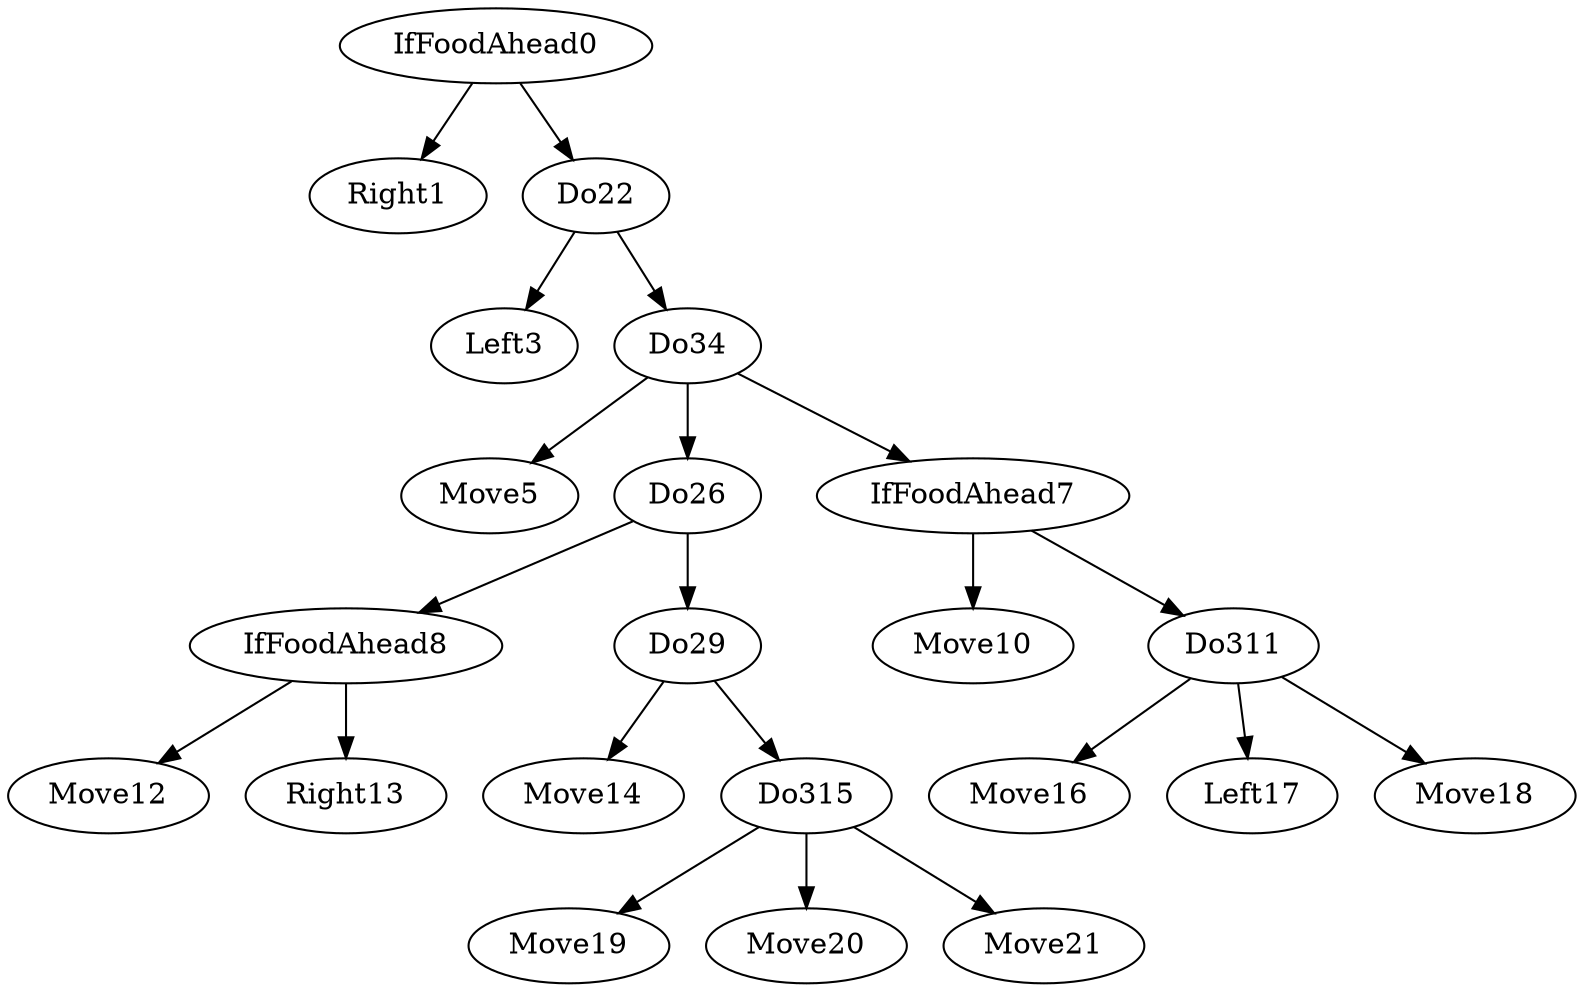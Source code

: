 digraph T {
	IfFoodAhead0 -> Right1;
	IfFoodAhead0 -> Do22;
	Do22 -> Left3;
	Do22 -> Do34;
	Do34 -> Move5;
	Do34 -> Do26;
	Do34 -> IfFoodAhead7;
	Do26 -> IfFoodAhead8;
	Do26 -> Do29;
	IfFoodAhead7 -> Move10;
	IfFoodAhead7 -> Do311;
	IfFoodAhead8 -> Move12;
	IfFoodAhead8 -> Right13;
	Do29 -> Move14;
	Do29 -> Do315;
	Do311 -> Move16;
	Do311 -> Left17;
	Do311 -> Move18;
	Do315 -> Move19;
	Do315 -> Move20;
	Do315 -> Move21;
}
